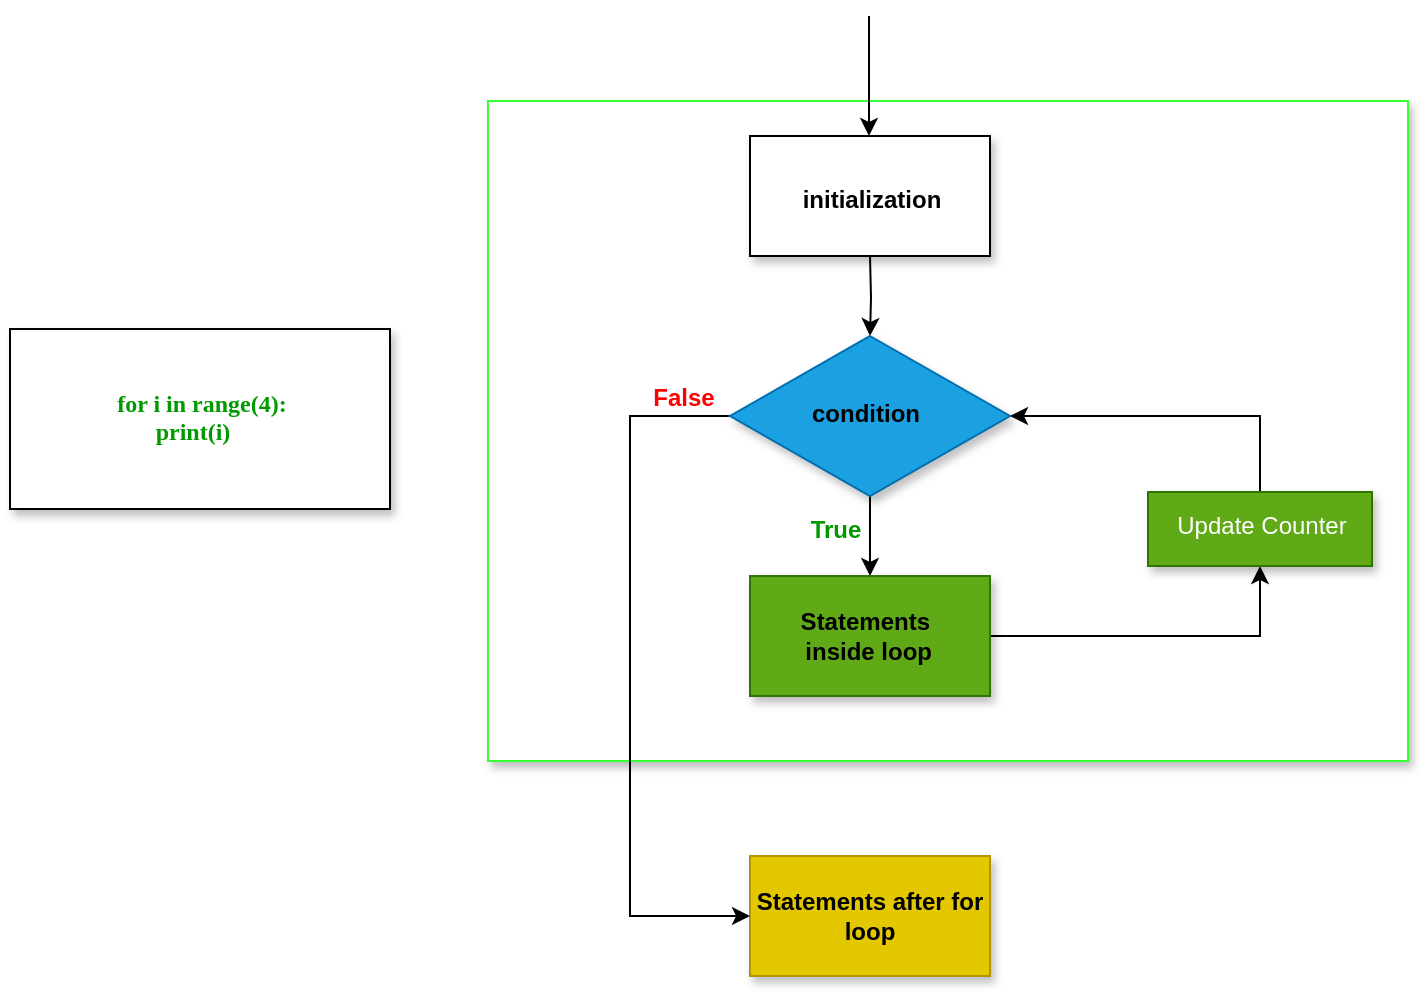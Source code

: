 <mxfile version="13.9.5" type="device"><diagram id="XBuoceKlqozpSpTMeRa0" name="Page-1"><mxGraphModel dx="1874" dy="592" grid="1" gridSize="10" guides="1" tooltips="1" connect="1" arrows="1" fold="1" page="1" pageScale="1" pageWidth="850" pageHeight="1100" math="0" shadow="0"><root><mxCell id="0"/><mxCell id="1" parent="0"/><mxCell id="NgsELUc-04DUn_-cFStg-86" value="" style="rounded=0;whiteSpace=wrap;html=1;shadow=1;strokeColor=#33FF33;" parent="1" vertex="1"><mxGeometry x="69" y="162.5" width="460" height="330" as="geometry"/></mxCell><mxCell id="NgsELUc-04DUn_-cFStg-24" style="edgeStyle=orthogonalEdgeStyle;rounded=0;orthogonalLoop=1;jettySize=auto;html=1;exitX=0.5;exitY=1;exitDx=0;exitDy=0;entryX=0.5;entryY=0;entryDx=0;entryDy=0;" parent="1" target="NgsELUc-04DUn_-cFStg-11" edge="1"><mxGeometry relative="1" as="geometry"><mxPoint x="260" y="240" as="sourcePoint"/></mxGeometry></mxCell><mxCell id="NgsELUc-04DUn_-cFStg-25" style="edgeStyle=orthogonalEdgeStyle;rounded=0;orthogonalLoop=1;jettySize=auto;html=1;exitX=0.5;exitY=1;exitDx=0;exitDy=0;entryX=0.5;entryY=0;entryDx=0;entryDy=0;" parent="1" source="NgsELUc-04DUn_-cFStg-11" edge="1"><mxGeometry relative="1" as="geometry"><mxPoint x="260" y="400" as="targetPoint"/></mxGeometry></mxCell><mxCell id="NgsELUc-04DUn_-cFStg-39" value="&lt;b style=&quot;color: rgb(0 , 0 , 0)&quot;&gt;Statements after for loop&lt;/b&gt;" style="rounded=0;whiteSpace=wrap;html=1;fillColor=#e3c800;strokeColor=#B09500;fontColor=#ffffff;shadow=1;" parent="1" vertex="1"><mxGeometry x="200" y="540" width="120" height="60" as="geometry"/></mxCell><mxCell id="NgsELUc-04DUn_-cFStg-53" value="&lt;b&gt;&lt;font color=&quot;#009900&quot;&gt;True&lt;/font&gt;&lt;/b&gt;" style="text;html=1;strokeColor=none;fillColor=none;align=center;verticalAlign=middle;whiteSpace=wrap;rounded=0;fontColor=#FF0000;" parent="1" vertex="1"><mxGeometry x="223" y="367" width="40" height="20" as="geometry"/></mxCell><mxCell id="NgsELUc-04DUn_-cFStg-68" value="" style="endArrow=classic;html=1;fontColor=#009900;entryX=0.5;entryY=0;entryDx=0;entryDy=0;" parent="1" edge="1"><mxGeometry width="50" height="50" relative="1" as="geometry"><mxPoint x="259.5" y="120" as="sourcePoint"/><mxPoint x="259.5" y="180" as="targetPoint"/></mxGeometry></mxCell><mxCell id="NgsELUc-04DUn_-cFStg-70" value="" style="rounded=0;whiteSpace=wrap;html=1;shadow=1;strokeColor=#000000;fillColor=#ffffff;fontColor=#009900;" parent="1" vertex="1"><mxGeometry x="200" y="180" width="120" height="60" as="geometry"/></mxCell><mxCell id="NgsELUc-04DUn_-cFStg-71" value="&lt;b&gt;initialization&lt;/b&gt;" style="text;html=1;strokeColor=none;fillColor=none;align=center;verticalAlign=middle;whiteSpace=wrap;rounded=0;" parent="1" vertex="1"><mxGeometry x="213" y="202" width="96" height="20" as="geometry"/></mxCell><mxCell id="NgsELUc-04DUn_-cFStg-83" style="edgeStyle=orthogonalEdgeStyle;rounded=0;orthogonalLoop=1;jettySize=auto;html=1;exitX=0;exitY=0.5;exitDx=0;exitDy=0;entryX=0;entryY=0.5;entryDx=0;entryDy=0;fontColor=#009900;" parent="1" source="NgsELUc-04DUn_-cFStg-11" target="NgsELUc-04DUn_-cFStg-39" edge="1"><mxGeometry relative="1" as="geometry"><Array as="points"><mxPoint x="140" y="320"/><mxPoint x="140" y="570"/></Array></mxGeometry></mxCell><mxCell id="NgsELUc-04DUn_-cFStg-11" value="" style="rhombus;whiteSpace=wrap;html=1;fillColor=#1ba1e2;strokeColor=#006EAF;fontColor=#ffffff;shadow=1;" parent="1" vertex="1"><mxGeometry x="190" y="280" width="140" height="80" as="geometry"/></mxCell><mxCell id="NgsELUc-04DUn_-cFStg-12" value="&lt;b&gt;condition&lt;/b&gt;" style="text;html=1;strokeColor=none;fillColor=none;align=center;verticalAlign=middle;whiteSpace=wrap;rounded=0;" parent="1" vertex="1"><mxGeometry x="210" y="309" width="96" height="20" as="geometry"/></mxCell><mxCell id="NgsELUc-04DUn_-cFStg-76" style="edgeStyle=orthogonalEdgeStyle;rounded=0;orthogonalLoop=1;jettySize=auto;html=1;exitX=1;exitY=0.5;exitDx=0;exitDy=0;entryX=0.5;entryY=1;entryDx=0;entryDy=0;fontColor=#009900;" parent="1" source="NgsELUc-04DUn_-cFStg-13" target="NgsELUc-04DUn_-cFStg-34" edge="1"><mxGeometry relative="1" as="geometry"/></mxCell><mxCell id="NgsELUc-04DUn_-cFStg-13" value="" style="rounded=0;whiteSpace=wrap;html=1;fillColor=#60a917;strokeColor=#2D7600;fontColor=#ffffff;shadow=1;" parent="1" vertex="1"><mxGeometry x="200" y="400" width="120" height="60" as="geometry"/></mxCell><mxCell id="NgsELUc-04DUn_-cFStg-73" value="&lt;b&gt;&amp;nbsp; &amp;nbsp; &amp;nbsp;Statements&amp;nbsp; &amp;nbsp; &amp;nbsp; &amp;nbsp;inside loop&lt;/b&gt;" style="text;html=1;strokeColor=none;fillColor=none;align=center;verticalAlign=middle;whiteSpace=wrap;rounded=0;" parent="1" vertex="1"><mxGeometry x="206" y="420" width="90" height="20" as="geometry"/></mxCell><mxCell id="NgsELUc-04DUn_-cFStg-79" style="edgeStyle=orthogonalEdgeStyle;rounded=0;orthogonalLoop=1;jettySize=auto;html=1;exitX=0.5;exitY=0;exitDx=0;exitDy=0;entryX=1;entryY=0.5;entryDx=0;entryDy=0;fontColor=#009900;" parent="1" source="NgsELUc-04DUn_-cFStg-34" target="NgsELUc-04DUn_-cFStg-11" edge="1"><mxGeometry relative="1" as="geometry"/></mxCell><mxCell id="NgsELUc-04DUn_-cFStg-34" value="" style="rounded=0;whiteSpace=wrap;html=1;fillColor=#60a917;strokeColor=#2D7600;fontColor=#ffffff;shadow=1;" parent="1" vertex="1"><mxGeometry x="399" y="358" width="112" height="37" as="geometry"/></mxCell><mxCell id="NgsELUc-04DUn_-cFStg-74" value="&lt;font color=&quot;#ffffff&quot;&gt;Update Counter&lt;/font&gt;" style="text;html=1;strokeColor=none;fillColor=none;align=center;verticalAlign=middle;whiteSpace=wrap;rounded=0;shadow=1;fontColor=#009900;" parent="1" vertex="1"><mxGeometry x="406" y="364.5" width="100" height="20" as="geometry"/></mxCell><mxCell id="NgsELUc-04DUn_-cFStg-84" value="&lt;b&gt;False&lt;/b&gt;" style="text;html=1;strokeColor=none;fillColor=none;align=center;verticalAlign=middle;whiteSpace=wrap;rounded=0;fontColor=#FF0000;" parent="1" vertex="1"><mxGeometry x="147" y="301" width="40" height="20" as="geometry"/></mxCell><mxCell id="NgsELUc-04DUn_-cFStg-85" value="" style="group" parent="1" vertex="1" connectable="0"><mxGeometry x="-170" y="294.5" width="190" height="90" as="geometry"/></mxCell><mxCell id="NgsELUc-04DUn_-cFStg-87" value="" style="group" parent="NgsELUc-04DUn_-cFStg-85" vertex="1" connectable="0"><mxGeometry y="-18" width="190" height="90" as="geometry"/></mxCell><mxCell id="NgsELUc-04DUn_-cFStg-69" value="" style="rounded=0;whiteSpace=wrap;html=1;shadow=1;strokeColor=#000000;fillColor=#ffffff;fontColor=#009900;" parent="NgsELUc-04DUn_-cFStg-87" vertex="1"><mxGeometry width="190" height="90" as="geometry"/></mxCell><mxCell id="NgsELUc-04DUn_-cFStg-67" value="&lt;b&gt;&lt;font face=&quot;Verdana&quot;&gt;for i in range(4):&lt;br&gt;print(i)&amp;nbsp; &amp;nbsp;&lt;br&gt;&lt;br&gt;&lt;/font&gt;&lt;/b&gt;" style="text;html=1;strokeColor=none;fillColor=none;align=center;verticalAlign=middle;whiteSpace=wrap;rounded=0;fontColor=#009900;" parent="NgsELUc-04DUn_-cFStg-87" vertex="1"><mxGeometry x="11" y="21" width="170" height="60" as="geometry"/></mxCell></root></mxGraphModel></diagram></mxfile>